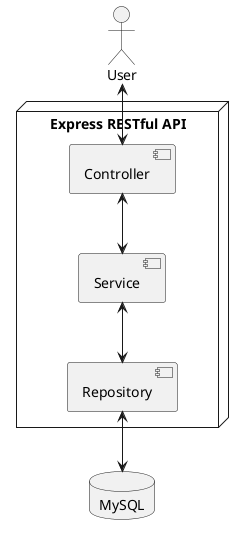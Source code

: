 @startuml

actor "User" as user
node "Express RESTful API" {
    component "Controller" as controller
    component "Service" as service
    component "Repository" as repository
}

database "MySQL" as database

user <--> controller
controller <--> service
service <--> repository
repository <--> database

@enduml